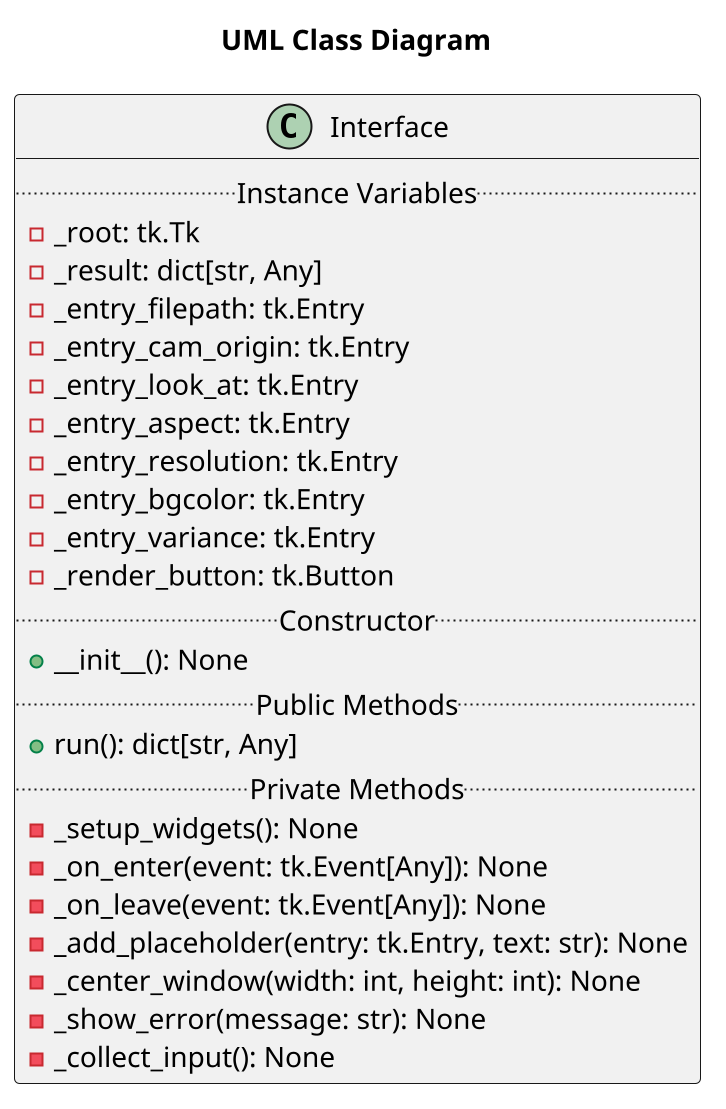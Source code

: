 @startuml Interface
scale 2
title "UML Class Diagram"

class Interface {
    .. Instance Variables ..
    - _root: tk.Tk
    - _result: dict[str, Any]
    - _entry_filepath: tk.Entry
    - _entry_cam_origin: tk.Entry
    - _entry_look_at: tk.Entry
    - _entry_aspect: tk.Entry
    - _entry_resolution: tk.Entry
    - _entry_bgcolor: tk.Entry
    - _entry_variance: tk.Entry
    - _render_button: tk.Button
    .. Constructor ..
    + __init__(): None
    .. Public Methods ..
    + run(): dict[str, Any]
    .. Private Methods ..
    - _setup_widgets(): None
    - _on_enter(event: tk.Event[Any]): None
    - _on_leave(event: tk.Event[Any]): None
    - _add_placeholder(entry: tk.Entry, text: str): None
    - _center_window(width: int, height: int): None
    - _show_error(message: str): None
    - _collect_input(): None
}
@enduml

